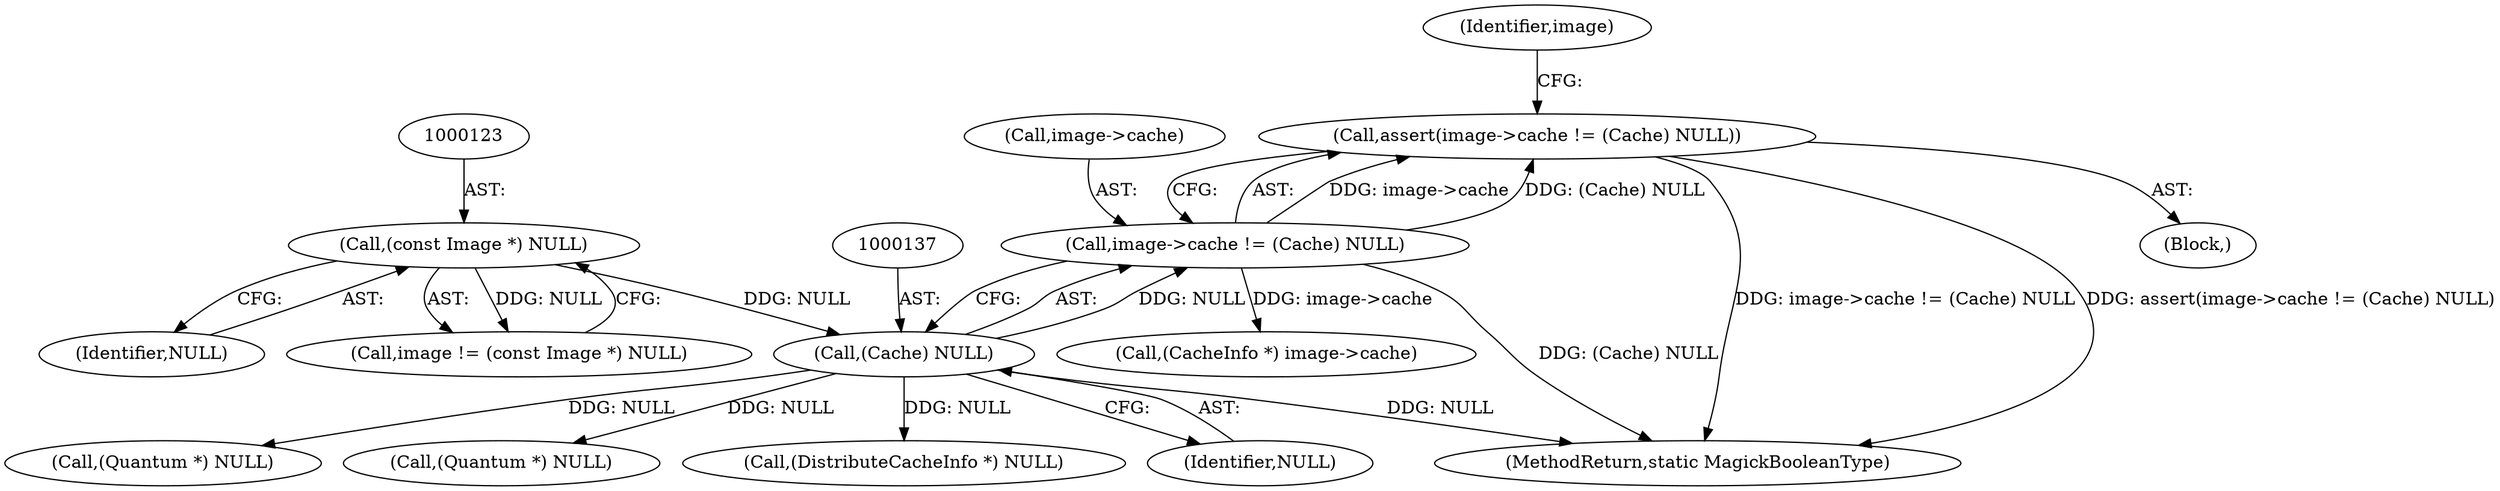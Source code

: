 digraph "0_ImageMagick_aecd0ada163a4d6c769cec178955d5f3e9316f2f@API" {
"1000131" [label="(Call,assert(image->cache != (Cache) NULL))"];
"1000132" [label="(Call,image->cache != (Cache) NULL)"];
"1000136" [label="(Call,(Cache) NULL)"];
"1000122" [label="(Call,(const Image *) NULL)"];
"1001018" [label="(Call,(Quantum *) NULL)"];
"1000124" [label="(Identifier,NULL)"];
"1000133" [label="(Call,image->cache)"];
"1000131" [label="(Call,assert(image->cache != (Cache) NULL))"];
"1000132" [label="(Call,image->cache != (Cache) NULL)"];
"1000174" [label="(Call,(CacheInfo *) image->cache)"];
"1001283" [label="(MethodReturn,static MagickBooleanType)"];
"1000506" [label="(Call,(Quantum *) NULL)"];
"1000120" [label="(Call,image != (const Image *) NULL)"];
"1000122" [label="(Call,(const Image *) NULL)"];
"1000142" [label="(Identifier,image)"];
"1000686" [label="(Call,(DistributeCacheInfo *) NULL)"];
"1000136" [label="(Call,(Cache) NULL)"];
"1000138" [label="(Identifier,NULL)"];
"1000108" [label="(Block,)"];
"1000131" -> "1000108"  [label="AST: "];
"1000131" -> "1000132"  [label="CFG: "];
"1000132" -> "1000131"  [label="AST: "];
"1000142" -> "1000131"  [label="CFG: "];
"1000131" -> "1001283"  [label="DDG: image->cache != (Cache) NULL"];
"1000131" -> "1001283"  [label="DDG: assert(image->cache != (Cache) NULL)"];
"1000132" -> "1000131"  [label="DDG: image->cache"];
"1000132" -> "1000131"  [label="DDG: (Cache) NULL"];
"1000132" -> "1000136"  [label="CFG: "];
"1000133" -> "1000132"  [label="AST: "];
"1000136" -> "1000132"  [label="AST: "];
"1000132" -> "1001283"  [label="DDG: (Cache) NULL"];
"1000136" -> "1000132"  [label="DDG: NULL"];
"1000132" -> "1000174"  [label="DDG: image->cache"];
"1000136" -> "1000138"  [label="CFG: "];
"1000137" -> "1000136"  [label="AST: "];
"1000138" -> "1000136"  [label="AST: "];
"1000136" -> "1001283"  [label="DDG: NULL"];
"1000122" -> "1000136"  [label="DDG: NULL"];
"1000136" -> "1000506"  [label="DDG: NULL"];
"1000136" -> "1000686"  [label="DDG: NULL"];
"1000136" -> "1001018"  [label="DDG: NULL"];
"1000122" -> "1000120"  [label="AST: "];
"1000122" -> "1000124"  [label="CFG: "];
"1000123" -> "1000122"  [label="AST: "];
"1000124" -> "1000122"  [label="AST: "];
"1000120" -> "1000122"  [label="CFG: "];
"1000122" -> "1000120"  [label="DDG: NULL"];
}
